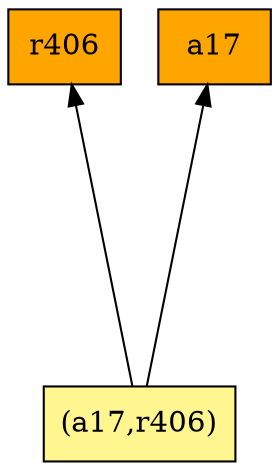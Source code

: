 digraph G {
rankdir=BT;ranksep="2.0";
"(a17,r406)" [shape=record,fillcolor=khaki1,style=filled,label="{(a17,r406)}"];
"r406" [shape=record,fillcolor=orange,style=filled,label="{r406}"];
"a17" [shape=record,fillcolor=orange,style=filled,label="{a17}"];
"(a17,r406)" -> "r406"
"(a17,r406)" -> "a17"
}